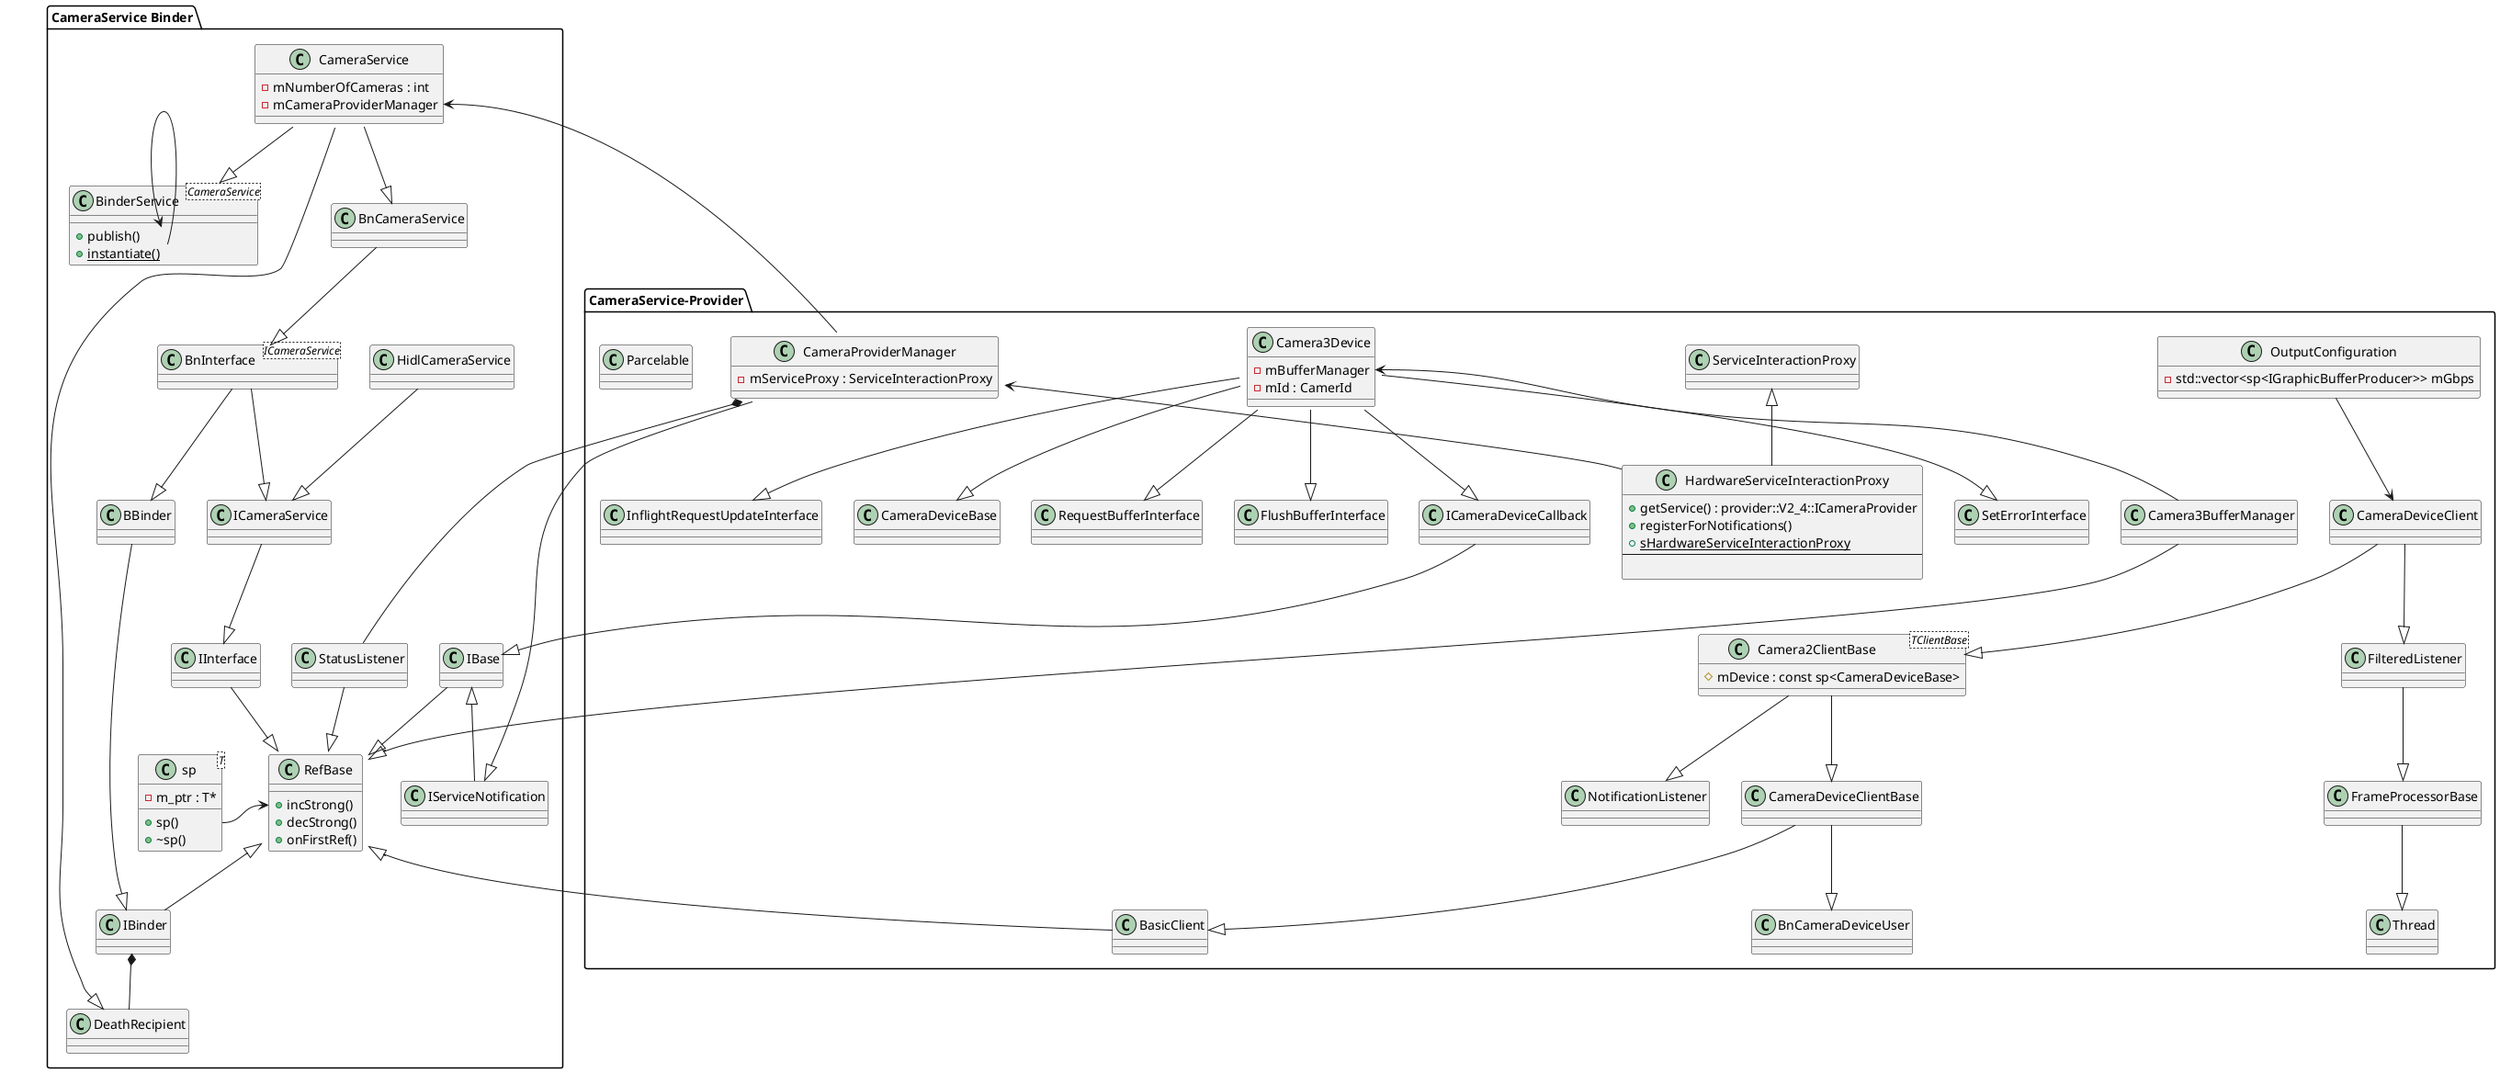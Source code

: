 @startuml CameraHardWare

package "CameraService Binder" {


class CameraService {
    -mNumberOfCameras : int
    -mCameraProviderManager 
}

class BinderService <CameraService> {
    +publish()
    +{static} instantiate()
}

class BnCameraService {

}

class BnInterface <ICameraService> {

}

class ICameraService {

}

class IInterface {

}

class HidlCameraService {

}

HidlCameraService --|> ICameraService

ICameraService --|> IInterface
IInterface --|> RefBase

BnCameraService --|> BnInterface

class IBinder {

}

class BBinder {

}

BnInterface --|> ICameraService
BnInterface --|> BBinder
BBinder --|> IBinder

class DeathRecipient {

}

class RefBase {
    +incStrong()
    +decStrong()
    +onFirstRef()
}

class StatusListener {

}

class IServiceNotification {

}

class IBase {

}

class sp <T> {
    -m_ptr : T*
    +sp()
    +~sp()
}

sp::sp -> RefBase::incStrong
' sp::~sp -> RefBase::decStrong

BinderService::instantiate -> BinderService::publish

IBase --|> RefBase
IBase <|-- IServiceNotification
StatusListener --|> RefBase

RefBase <|-- IBinder
IBinder *-- DeathRecipient


CameraService --|> BinderService
CameraService --|> DeathRecipient
CameraService --|> BnCameraService

}

package "CameraService-Provider" {

    class HardwareServiceInteractionProxy {
        +getService() : provider::V2_4::ICameraProvider
        +registerForNotifications()
        +{static} sHardwareServiceInteractionProxy
        --
        
    }
    
    class ServiceInteractionProxy {

    }

    class CameraProviderManager {
        -mServiceProxy : ServiceInteractionProxy
    }

    ServiceInteractionProxy <|-- HardwareServiceInteractionProxy
    CameraService::mCameraProviderManager <-- CameraProviderManager
    CameraProviderManager *-- StatusListener
    IServiceNotification <|-- CameraProviderManager
    CameraProviderManager::sHardwareServiceInteractionProxy <-- HardwareServiceInteractionProxy

    class CameraDeviceClient {

    }

    class Camera2ClientBase <TClientBase> {
        #mDevice : const sp<CameraDeviceBase>
    }

    class CameraDeviceClientBase {
        
    }

    class BasicClient {

    }

    class BnCameraDeviceUser {

    }

    class NotificationListener {

    }

    class FilteredListener {

    }

    class FrameProcessorBase {

    }

    class Thread {

    }

    BasicClient --|> RefBase
    CameraDeviceClientBase --|> BasicClient
    CameraDeviceClientBase --|> BnCameraDeviceUser
    FrameProcessorBase --|> Thread
    FilteredListener --|> FrameProcessorBase
    CameraDeviceClient --|> Camera2ClientBase
    CameraDeviceClient --|> FilteredListener
    Camera2ClientBase --|> CameraDeviceClientBase
    Camera2ClientBase --|> NotificationListener

    class Camera3Device {
        -mBufferManager
        -mId : CamerId
    }

    class ICameraDeviceCallback {

    }

    class SetErrorInterface {

    }

    class InflightRequestUpdateInterface {

    }

    class RequestBufferInterface {

    }

    class FlushBufferInterface {

    }

    class Camera3BufferManager {

    }

    class OutputConfiguration {
        -std::vector<sp<IGraphicBufferProducer>> mGbps
    }

    class Parcelable {}


    ICameraDeviceCallback --|> IBase
    Camera3BufferManager --|> RefBase

    Camera3Device --|> CameraDeviceBase
    Camera3Device --|> ICameraDeviceCallback
    Camera3Device --|> SetErrorInterface
    Camera3Device --|> InflightRequestUpdateInterface
    Camera3Device --|> RequestBufferInterface
    Camera3Device --|> FlushBufferInterface
    Camera3Device::mBufferManager <-- Camera3BufferManager
    OutputConfiguration --> CameraDeviceClient
}

@enduml